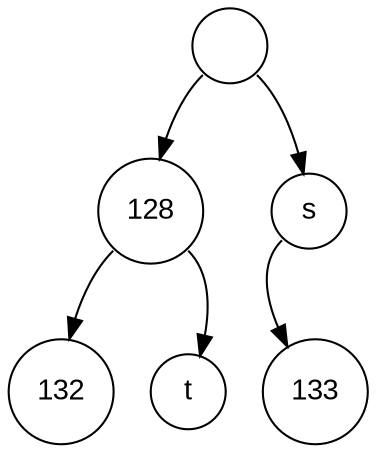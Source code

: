 digraph POT_test {
node [fontname="Arial", shape="circle", width=0.5];
32 [label = " "]
32:sw -> 128
32:se -> 115
128 [label = "128"]
128:sw -> 132
128:se -> 116
132 [label = "132"]
116 [label = "t"]
115 [label = "s"]
115:sw -> 133
133 [label = "133"]
}
